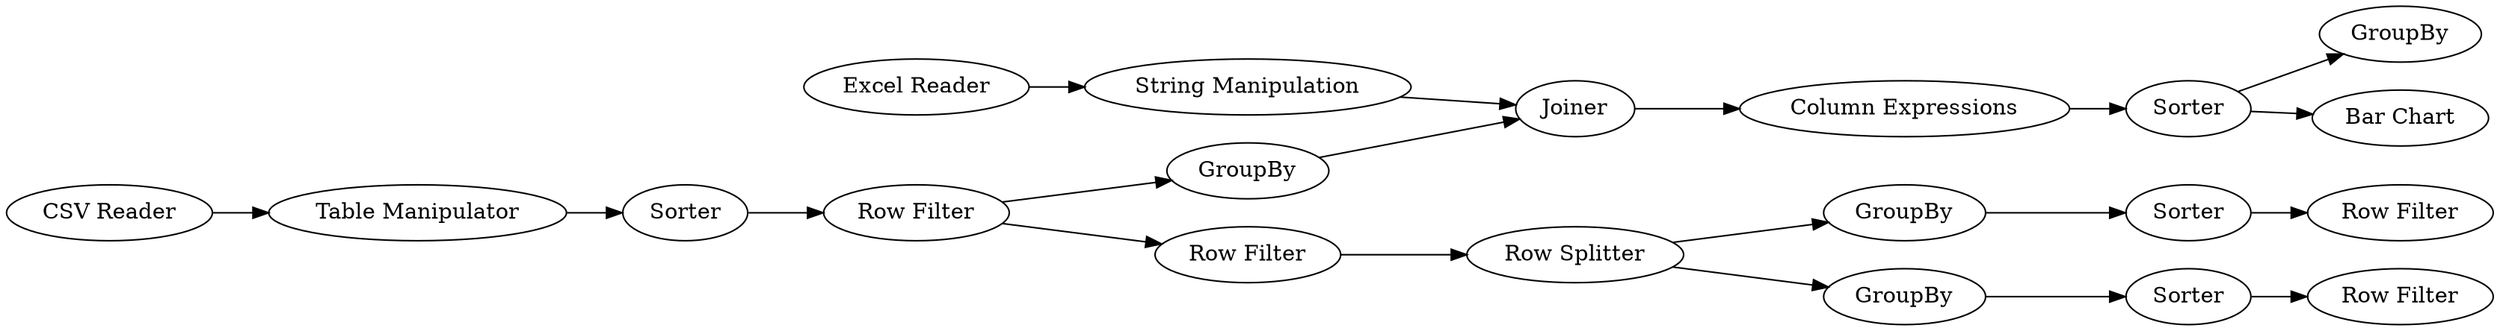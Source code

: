 digraph {
	53 -> 75
	71 -> 72
	78 -> 79
	74 -> 66
	18 -> 74
	18 -> 77
	77 -> 76
	68 -> 69
	65 -> 18
	66 -> 67
	66 -> 70
	76 -> 78
	64 -> 65
	79 -> 80
	70 -> 71
	75 -> 76
	51 -> 64
	79 -> 81
	67 -> 68
	79 [label=Sorter]
	18 [label="Row Filter"]
	74 [label="Row Filter"]
	78 [label="Column Expressions"]
	64 [label="Table Manipulator"]
	51 [label="CSV Reader"]
	75 [label="String Manipulation"]
	53 [label="Excel Reader"]
	68 [label=Sorter]
	67 [label=GroupBy]
	72 [label="Row Filter"]
	76 [label=Joiner]
	77 [label=GroupBy]
	81 [label="Bar Chart"]
	66 [label="Row Splitter"]
	70 [label=GroupBy]
	65 [label=Sorter]
	69 [label="Row Filter"]
	71 [label=Sorter]
	80 [label=GroupBy]
	rankdir=LR
}
